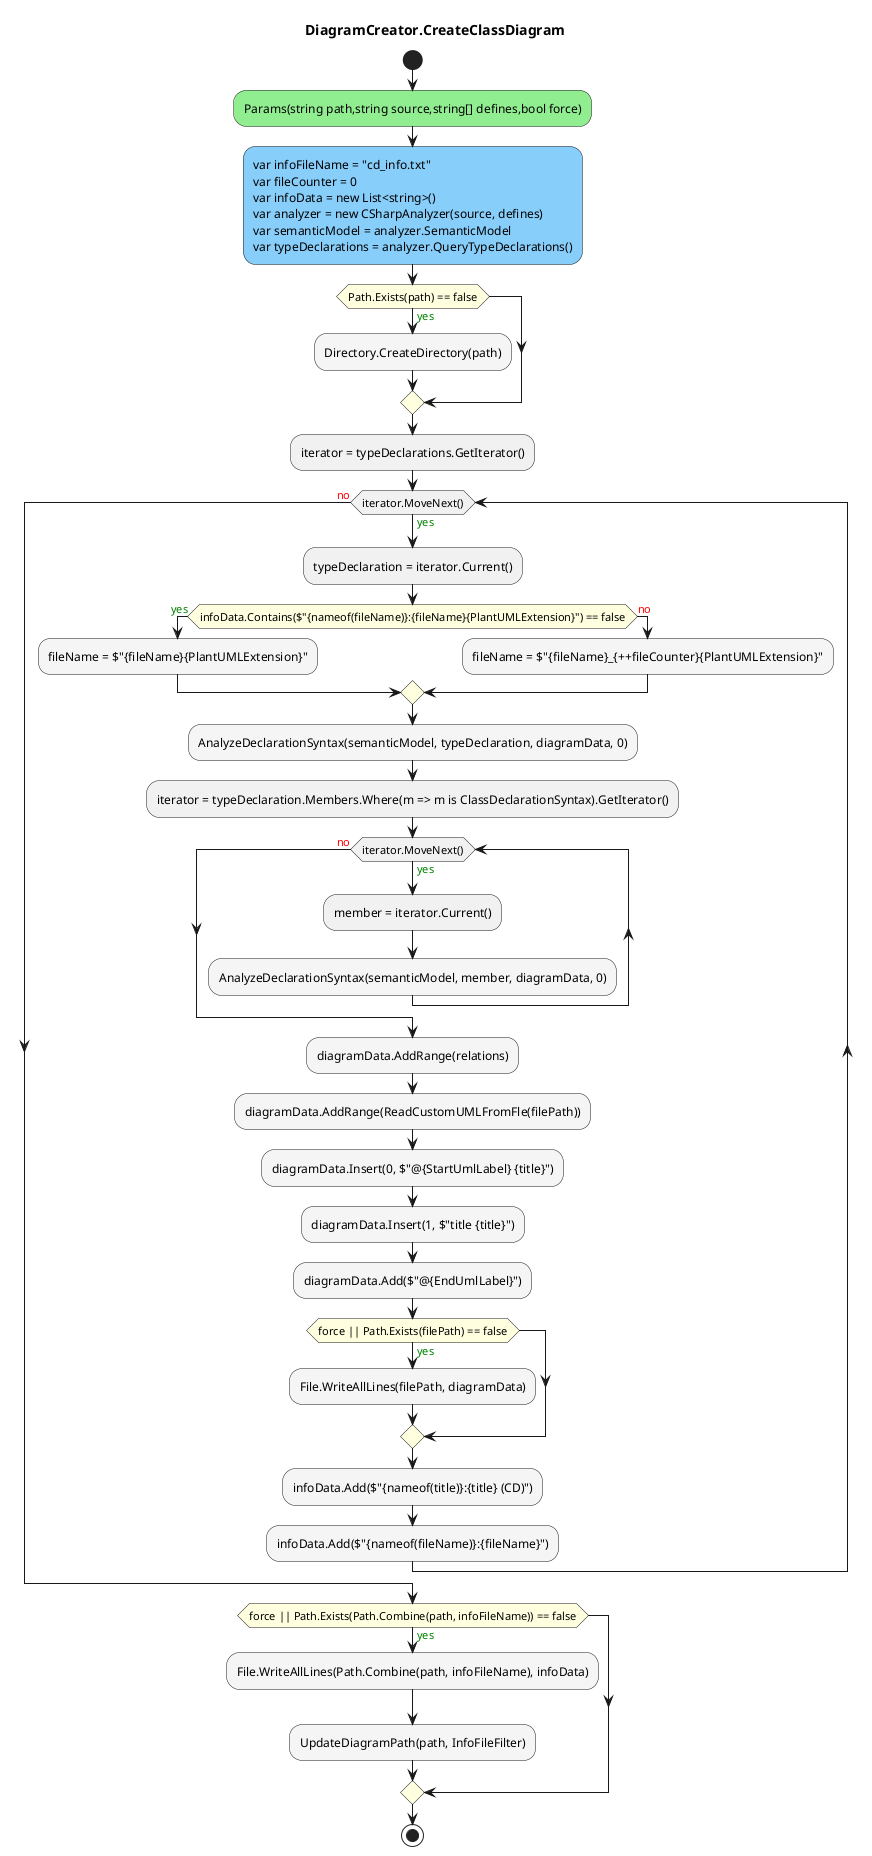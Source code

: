 @startuml DiagramCreator.CreateClassDiagram
title DiagramCreator.CreateClassDiagram
start
#LightGreen:Params(string path,string source,string[] defines,bool force);
#LightSkyBlue:var infoFileName = "cd_info.txt"\nvar fileCounter = 0\nvar infoData = new List<string>()\nvar analyzer = new CSharpAnalyzer(source, defines)\nvar semanticModel = analyzer.SemanticModel\nvar typeDeclarations = analyzer.QueryTypeDeclarations();
#LightYellow:if (Path.Exists(path) == false) then (<color:green>yes)
  #WhiteSmoke:Directory.CreateDirectory(path);
endif
:iterator = typeDeclarations.GetIterator();
while (iterator.MoveNext()) is (<color:green>yes)
  :typeDeclaration = iterator.Current();
    #LightYellow:if (infoData.Contains($"{nameof(fileName)}:{fileName}{PlantUMLExtension}") == false) then (<color:green>yes)
      #WhiteSmoke:fileName = $"{fileName}{PlantUMLExtension}";
      else (<color:red>no)
        #WhiteSmoke:fileName = $"{fileName}_{++fileCounter}{PlantUMLExtension}";
    endif
    #WhiteSmoke:AnalyzeDeclarationSyntax(semanticModel, typeDeclaration, diagramData, 0);
    :iterator = typeDeclaration.Members.Where(m => m is ClassDeclarationSyntax).GetIterator();
    while (iterator.MoveNext()) is (<color:green>yes)
      :member = iterator.Current();
          #WhiteSmoke:AnalyzeDeclarationSyntax(semanticModel, member, diagramData, 0);
    endwhile (<color:red>no)
    #WhiteSmoke:diagramData.AddRange(relations);
    #WhiteSmoke:diagramData.AddRange(ReadCustomUMLFromFle(filePath));
    #WhiteSmoke:diagramData.Insert(0, $"@{StartUmlLabel} {title}");
    #WhiteSmoke:diagramData.Insert(1, $"title {title}");
    #WhiteSmoke:diagramData.Add($"@{EndUmlLabel}");
    #LightYellow:if (force || Path.Exists(filePath) == false) then (<color:green>yes)
      #WhiteSmoke:File.WriteAllLines(filePath, diagramData);
    endif
    #WhiteSmoke:infoData.Add($"{nameof(title)}:{title} (CD)");
    #WhiteSmoke:infoData.Add($"{nameof(fileName)}:{fileName}");
endwhile (<color:red>no)
#LightYellow:if (force || Path.Exists(Path.Combine(path, infoFileName)) == false) then (<color:green>yes)
  #WhiteSmoke:File.WriteAllLines(Path.Combine(path, infoFileName), infoData);
  #WhiteSmoke:UpdateDiagramPath(path, InfoFileFilter);
endif
stop
@enduml
